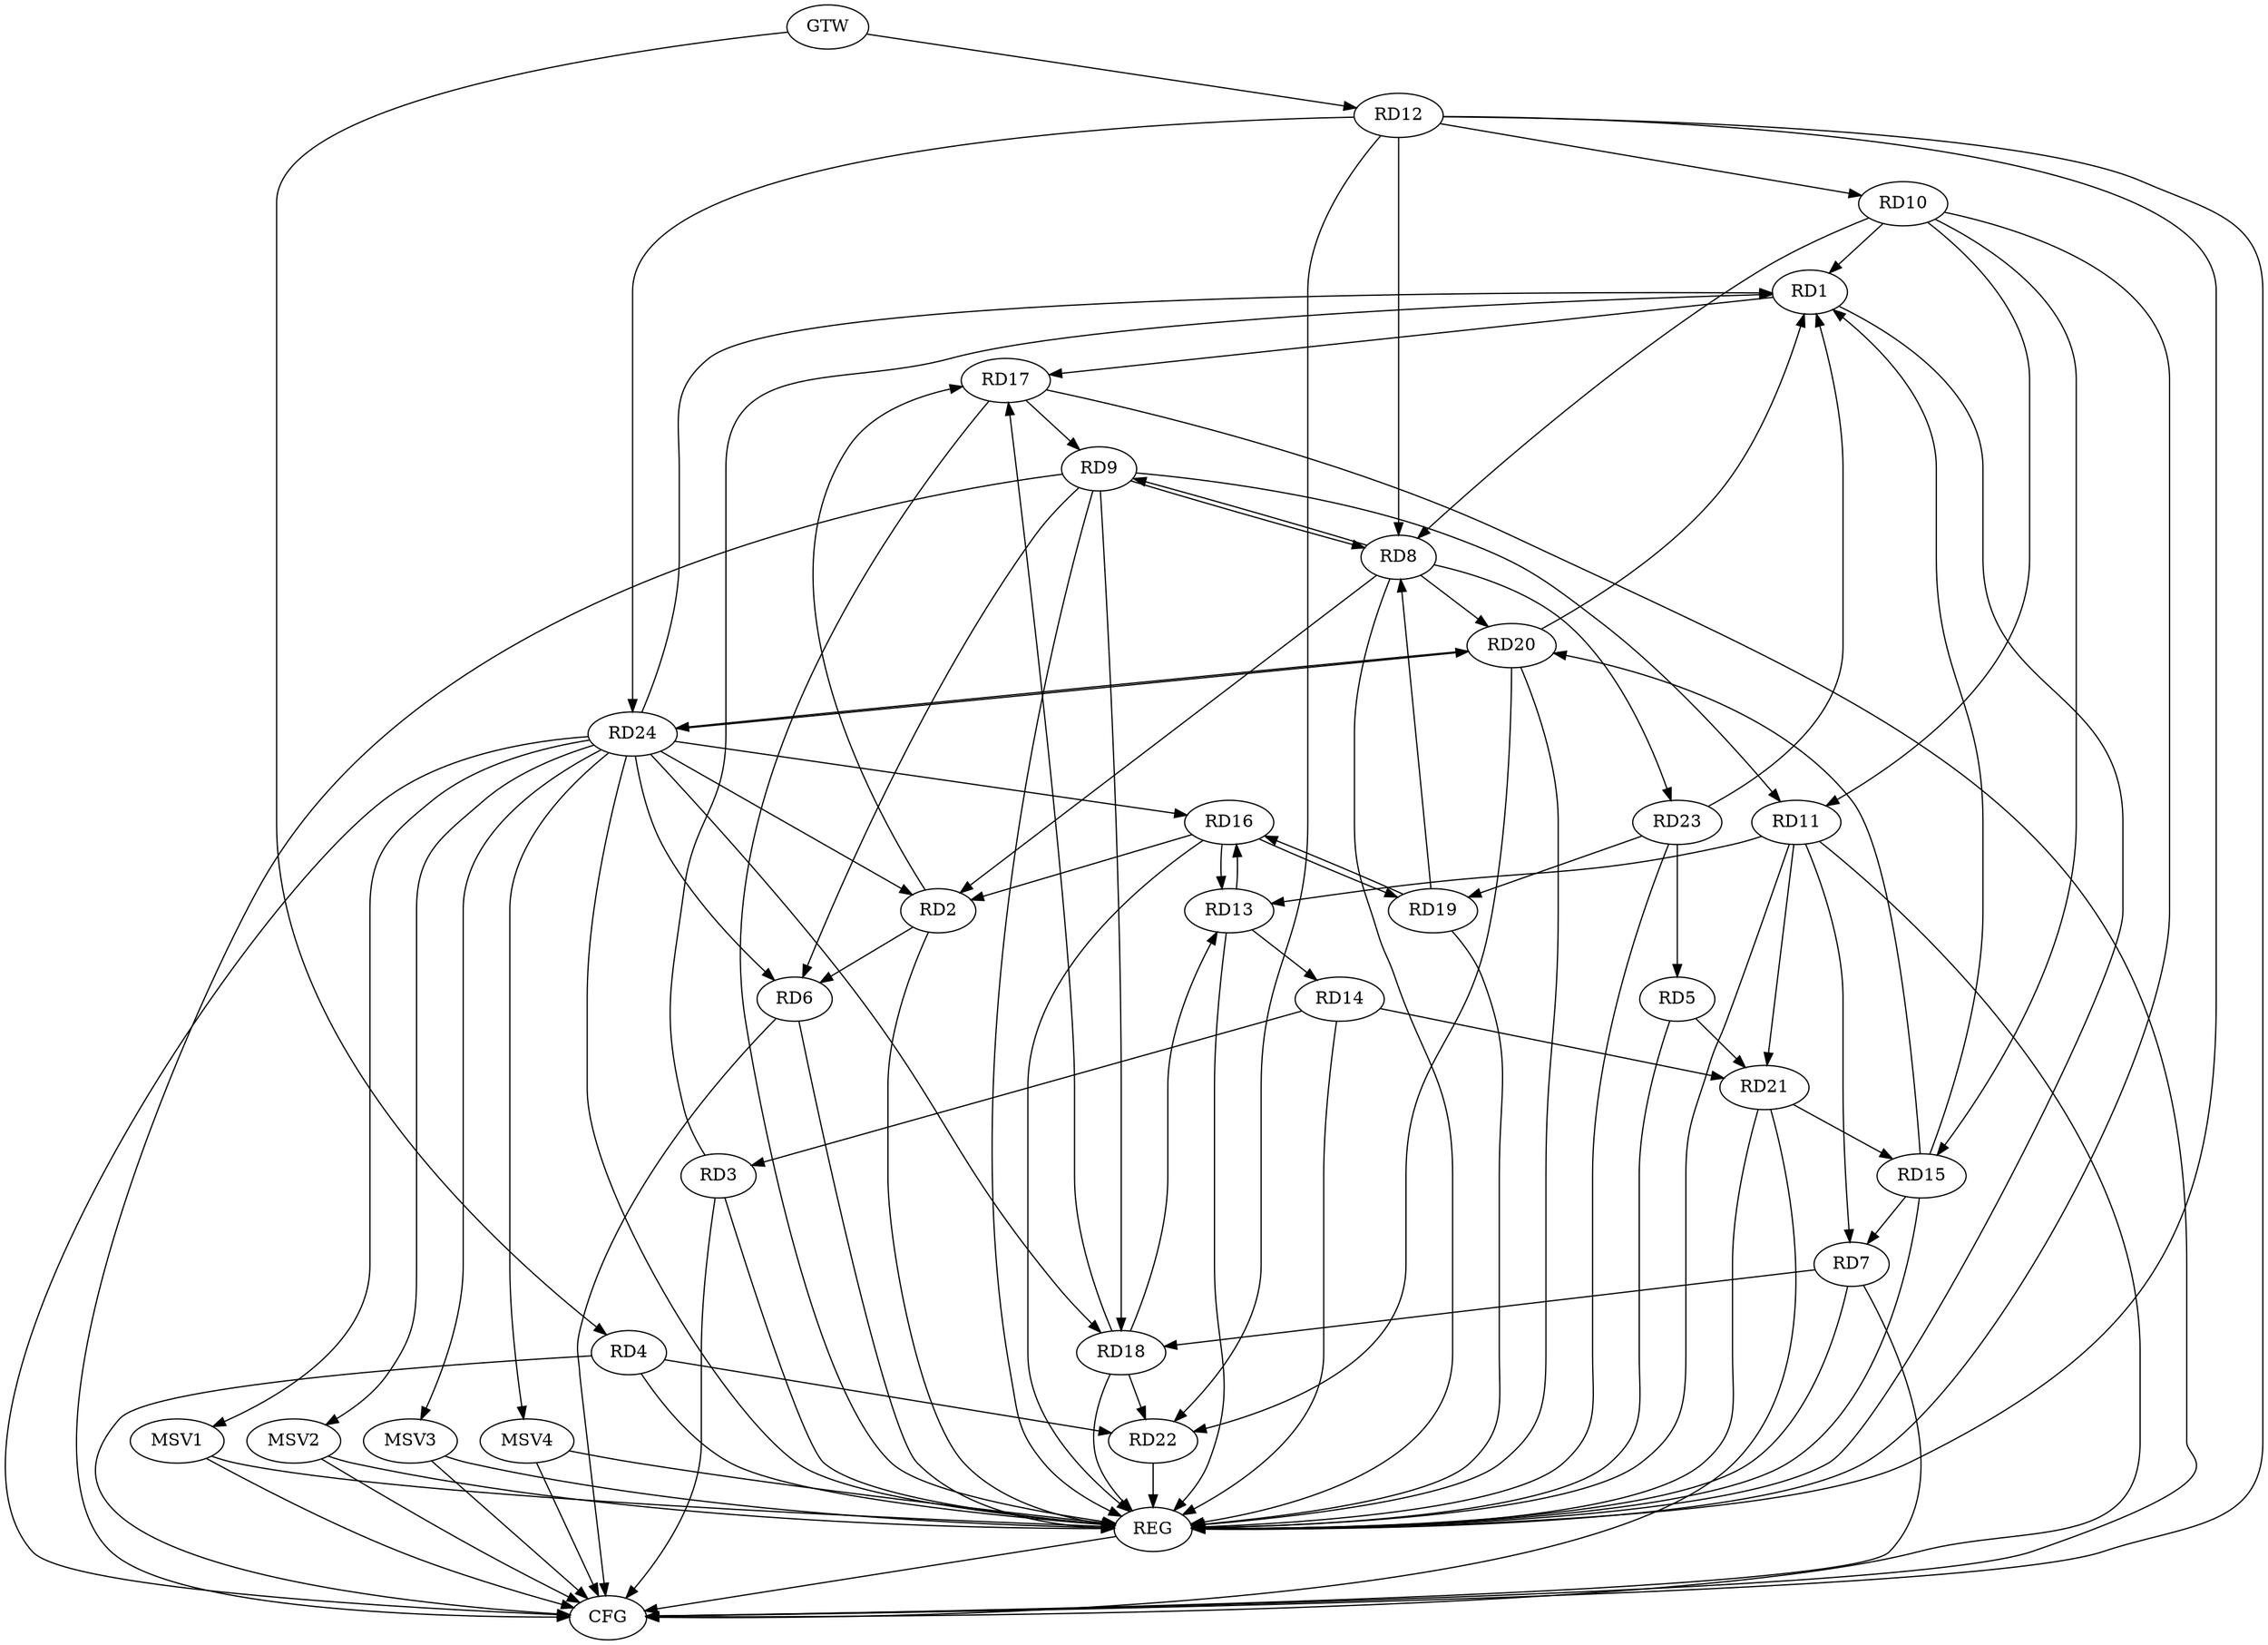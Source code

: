 strict digraph G {
  RD1 [ label="RD1" ];
  RD2 [ label="RD2" ];
  RD3 [ label="RD3" ];
  RD4 [ label="RD4" ];
  RD5 [ label="RD5" ];
  RD6 [ label="RD6" ];
  RD7 [ label="RD7" ];
  RD8 [ label="RD8" ];
  RD9 [ label="RD9" ];
  RD10 [ label="RD10" ];
  RD11 [ label="RD11" ];
  RD12 [ label="RD12" ];
  RD13 [ label="RD13" ];
  RD14 [ label="RD14" ];
  RD15 [ label="RD15" ];
  RD16 [ label="RD16" ];
  RD17 [ label="RD17" ];
  RD18 [ label="RD18" ];
  RD19 [ label="RD19" ];
  RD20 [ label="RD20" ];
  RD21 [ label="RD21" ];
  RD22 [ label="RD22" ];
  RD23 [ label="RD23" ];
  RD24 [ label="RD24" ];
  GTW [ label="GTW" ];
  REG [ label="REG" ];
  CFG [ label="CFG" ];
  MSV1 [ label="MSV1" ];
  MSV2 [ label="MSV2" ];
  MSV3 [ label="MSV3" ];
  MSV4 [ label="MSV4" ];
  RD3 -> RD1;
  RD10 -> RD1;
  RD15 -> RD1;
  RD1 -> RD17;
  RD20 -> RD1;
  RD23 -> RD1;
  RD24 -> RD1;
  RD2 -> RD6;
  RD8 -> RD2;
  RD16 -> RD2;
  RD2 -> RD17;
  RD24 -> RD2;
  RD14 -> RD3;
  RD4 -> RD22;
  RD5 -> RD21;
  RD23 -> RD5;
  RD9 -> RD6;
  RD24 -> RD6;
  RD11 -> RD7;
  RD15 -> RD7;
  RD7 -> RD18;
  RD8 -> RD9;
  RD9 -> RD8;
  RD10 -> RD8;
  RD12 -> RD8;
  RD19 -> RD8;
  RD8 -> RD20;
  RD8 -> RD23;
  RD9 -> RD11;
  RD17 -> RD9;
  RD9 -> RD18;
  RD10 -> RD11;
  RD12 -> RD10;
  RD10 -> RD15;
  RD11 -> RD13;
  RD11 -> RD21;
  RD12 -> RD22;
  RD12 -> RD24;
  RD13 -> RD14;
  RD13 -> RD16;
  RD16 -> RD13;
  RD18 -> RD13;
  RD14 -> RD21;
  RD15 -> RD20;
  RD21 -> RD15;
  RD16 -> RD19;
  RD19 -> RD16;
  RD24 -> RD16;
  RD18 -> RD17;
  RD18 -> RD22;
  RD24 -> RD18;
  RD23 -> RD19;
  RD20 -> RD22;
  RD20 -> RD24;
  RD24 -> RD20;
  GTW -> RD4;
  GTW -> RD12;
  RD1 -> REG;
  RD2 -> REG;
  RD3 -> REG;
  RD4 -> REG;
  RD5 -> REG;
  RD6 -> REG;
  RD7 -> REG;
  RD8 -> REG;
  RD9 -> REG;
  RD10 -> REG;
  RD11 -> REG;
  RD12 -> REG;
  RD13 -> REG;
  RD14 -> REG;
  RD15 -> REG;
  RD16 -> REG;
  RD17 -> REG;
  RD18 -> REG;
  RD19 -> REG;
  RD20 -> REG;
  RD21 -> REG;
  RD22 -> REG;
  RD23 -> REG;
  RD24 -> REG;
  RD3 -> CFG;
  RD6 -> CFG;
  RD24 -> CFG;
  RD17 -> CFG;
  RD7 -> CFG;
  RD21 -> CFG;
  RD11 -> CFG;
  RD12 -> CFG;
  RD9 -> CFG;
  RD4 -> CFG;
  REG -> CFG;
  RD24 -> MSV1;
  MSV1 -> REG;
  MSV1 -> CFG;
  RD24 -> MSV2;
  MSV2 -> REG;
  MSV2 -> CFG;
  RD24 -> MSV3;
  RD24 -> MSV4;
  MSV3 -> REG;
  MSV3 -> CFG;
  MSV4 -> REG;
  MSV4 -> CFG;
}
